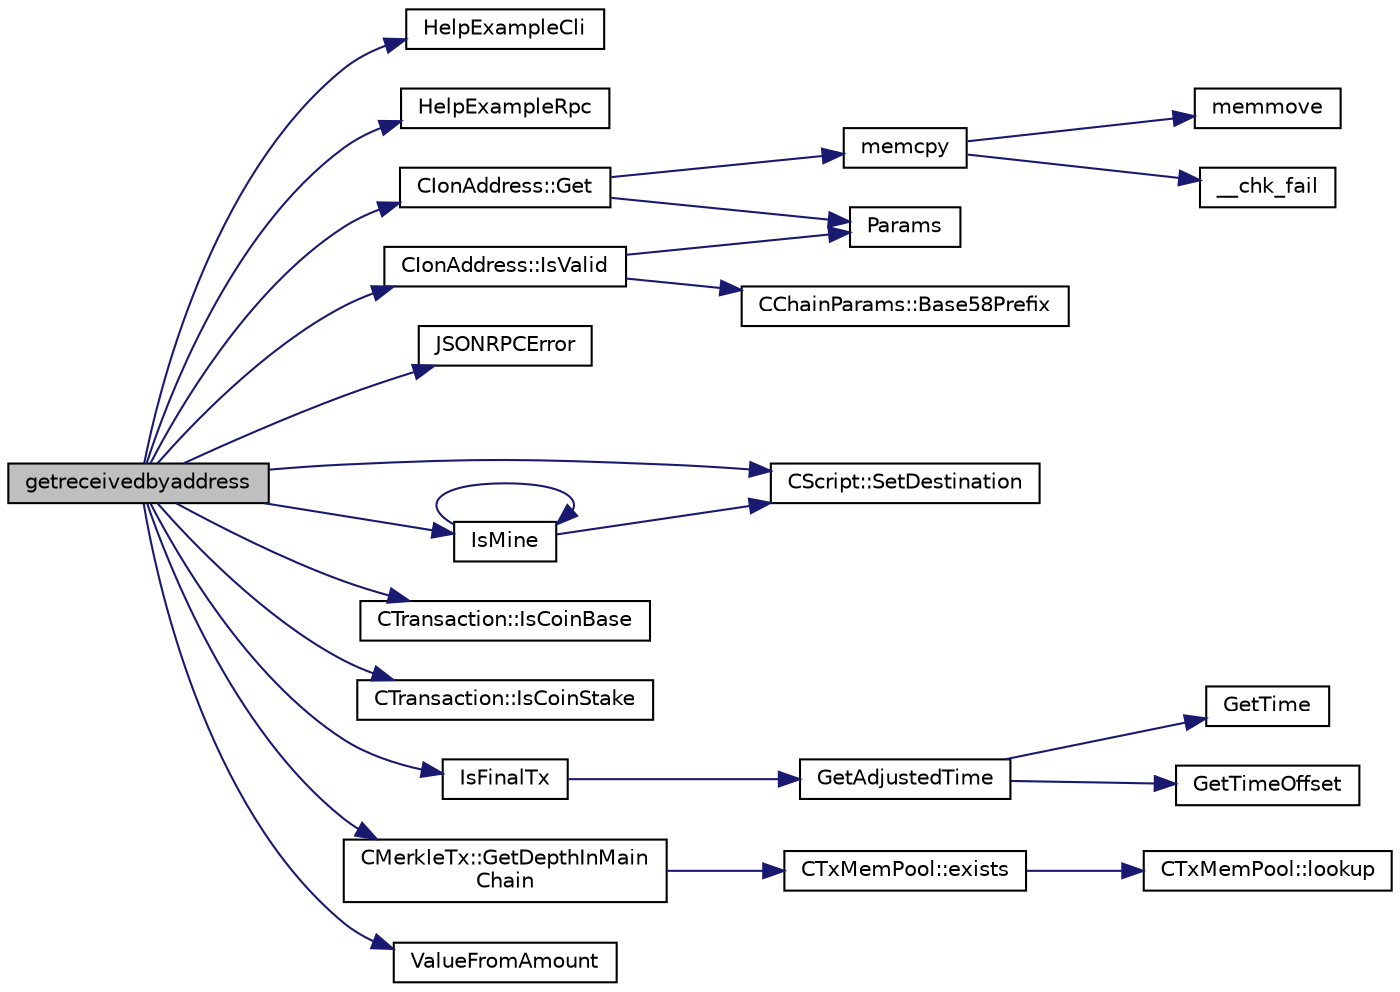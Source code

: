 digraph "getreceivedbyaddress"
{
  edge [fontname="Helvetica",fontsize="10",labelfontname="Helvetica",labelfontsize="10"];
  node [fontname="Helvetica",fontsize="10",shape=record];
  rankdir="LR";
  Node410 [label="getreceivedbyaddress",height=0.2,width=0.4,color="black", fillcolor="grey75", style="filled", fontcolor="black"];
  Node410 -> Node411 [color="midnightblue",fontsize="10",style="solid",fontname="Helvetica"];
  Node411 [label="HelpExampleCli",height=0.2,width=0.4,color="black", fillcolor="white", style="filled",URL="$rpcserver_8cpp.html#ac01ac6eab5467567ed0da106814e04ec"];
  Node410 -> Node412 [color="midnightblue",fontsize="10",style="solid",fontname="Helvetica"];
  Node412 [label="HelpExampleRpc",height=0.2,width=0.4,color="black", fillcolor="white", style="filled",URL="$rpcserver_8cpp.html#a06ea60e24e5a1053a14a11b1009bf9ef"];
  Node410 -> Node413 [color="midnightblue",fontsize="10",style="solid",fontname="Helvetica"];
  Node413 [label="CIonAddress::IsValid",height=0.2,width=0.4,color="black", fillcolor="white", style="filled",URL="$class_c_ion_address.html#a93cb71370b938e7fad4a74c4b5775da6"];
  Node413 -> Node414 [color="midnightblue",fontsize="10",style="solid",fontname="Helvetica"];
  Node414 [label="Params",height=0.2,width=0.4,color="black", fillcolor="white", style="filled",URL="$chainparams_8cpp.html#ace5c5b706d71a324a417dd2db394fd4a",tooltip="Return the currently selected parameters. "];
  Node413 -> Node415 [color="midnightblue",fontsize="10",style="solid",fontname="Helvetica"];
  Node415 [label="CChainParams::Base58Prefix",height=0.2,width=0.4,color="black", fillcolor="white", style="filled",URL="$class_c_chain_params.html#a103c58eca4a26a71201882b3ed6c4cb4"];
  Node410 -> Node416 [color="midnightblue",fontsize="10",style="solid",fontname="Helvetica"];
  Node416 [label="JSONRPCError",height=0.2,width=0.4,color="black", fillcolor="white", style="filled",URL="$rpcprotocol_8cpp.html#a17b1bb111ab339efc951929834766039"];
  Node410 -> Node417 [color="midnightblue",fontsize="10",style="solid",fontname="Helvetica"];
  Node417 [label="CScript::SetDestination",height=0.2,width=0.4,color="black", fillcolor="white", style="filled",URL="$class_c_script.html#ad1b5a9077241aa06116040c4f1b7c31e"];
  Node410 -> Node418 [color="midnightblue",fontsize="10",style="solid",fontname="Helvetica"];
  Node418 [label="CIonAddress::Get",height=0.2,width=0.4,color="black", fillcolor="white", style="filled",URL="$class_c_ion_address.html#aa70f9899f0a3cf37e4a87483db5cf99d"];
  Node418 -> Node419 [color="midnightblue",fontsize="10",style="solid",fontname="Helvetica"];
  Node419 [label="memcpy",height=0.2,width=0.4,color="black", fillcolor="white", style="filled",URL="$glibc__compat_8cpp.html#a0f46826ab0466591e136db24394923cf"];
  Node419 -> Node420 [color="midnightblue",fontsize="10",style="solid",fontname="Helvetica"];
  Node420 [label="memmove",height=0.2,width=0.4,color="black", fillcolor="white", style="filled",URL="$glibc__compat_8cpp.html#a9778d49e9029dd75bc53ecbbf9f5e9a1"];
  Node419 -> Node421 [color="midnightblue",fontsize="10",style="solid",fontname="Helvetica"];
  Node421 [label="__chk_fail",height=0.2,width=0.4,color="black", fillcolor="white", style="filled",URL="$glibc__compat_8cpp.html#a424ac71631da5ada2976630ff67051d1"];
  Node418 -> Node414 [color="midnightblue",fontsize="10",style="solid",fontname="Helvetica"];
  Node410 -> Node422 [color="midnightblue",fontsize="10",style="solid",fontname="Helvetica"];
  Node422 [label="IsMine",height=0.2,width=0.4,color="black", fillcolor="white", style="filled",URL="$script_8cpp.html#adc59cf67d903c1ba1ef225561b85bfce"];
  Node422 -> Node417 [color="midnightblue",fontsize="10",style="solid",fontname="Helvetica"];
  Node422 -> Node422 [color="midnightblue",fontsize="10",style="solid",fontname="Helvetica"];
  Node410 -> Node423 [color="midnightblue",fontsize="10",style="solid",fontname="Helvetica"];
  Node423 [label="CTransaction::IsCoinBase",height=0.2,width=0.4,color="black", fillcolor="white", style="filled",URL="$class_c_transaction.html#a96256e8ac1bf79ad9c057e48c41132dd"];
  Node410 -> Node424 [color="midnightblue",fontsize="10",style="solid",fontname="Helvetica"];
  Node424 [label="CTransaction::IsCoinStake",height=0.2,width=0.4,color="black", fillcolor="white", style="filled",URL="$class_c_transaction.html#ace4278a41a296d40dcf5fb2b9cf007ec"];
  Node410 -> Node425 [color="midnightblue",fontsize="10",style="solid",fontname="Helvetica"];
  Node425 [label="IsFinalTx",height=0.2,width=0.4,color="black", fillcolor="white", style="filled",URL="$main_8cpp.html#adc332cd7ac94e639bb4239618341be19"];
  Node425 -> Node426 [color="midnightblue",fontsize="10",style="solid",fontname="Helvetica"];
  Node426 [label="GetAdjustedTime",height=0.2,width=0.4,color="black", fillcolor="white", style="filled",URL="$util_8cpp.html#a09f81b9c7650f898cf3cf305b87547e6"];
  Node426 -> Node427 [color="midnightblue",fontsize="10",style="solid",fontname="Helvetica"];
  Node427 [label="GetTime",height=0.2,width=0.4,color="black", fillcolor="white", style="filled",URL="$util_8cpp.html#a46fac5fba8ba905b5f9acb364f5d8c6f"];
  Node426 -> Node428 [color="midnightblue",fontsize="10",style="solid",fontname="Helvetica"];
  Node428 [label="GetTimeOffset",height=0.2,width=0.4,color="black", fillcolor="white", style="filled",URL="$util_8cpp.html#a50ca5344c75631267633f15cfe5e983e"];
  Node410 -> Node429 [color="midnightblue",fontsize="10",style="solid",fontname="Helvetica"];
  Node429 [label="CMerkleTx::GetDepthInMain\lChain",height=0.2,width=0.4,color="black", fillcolor="white", style="filled",URL="$class_c_merkle_tx.html#a887a9f1a0b7fc64b43e42cec76b38ef9"];
  Node429 -> Node430 [color="midnightblue",fontsize="10",style="solid",fontname="Helvetica"];
  Node430 [label="CTxMemPool::exists",height=0.2,width=0.4,color="black", fillcolor="white", style="filled",URL="$class_c_tx_mem_pool.html#a8b7a13b5289ab839d4460f41a7da9789"];
  Node430 -> Node431 [color="midnightblue",fontsize="10",style="solid",fontname="Helvetica"];
  Node431 [label="CTxMemPool::lookup",height=0.2,width=0.4,color="black", fillcolor="white", style="filled",URL="$class_c_tx_mem_pool.html#ad6d9966cdeb4b6586f7186e709b4e77e"];
  Node410 -> Node432 [color="midnightblue",fontsize="10",style="solid",fontname="Helvetica"];
  Node432 [label="ValueFromAmount",height=0.2,width=0.4,color="black", fillcolor="white", style="filled",URL="$rpcserver_8cpp.html#a577ce17add6d7e837a6e0653f8c048a1"];
}
